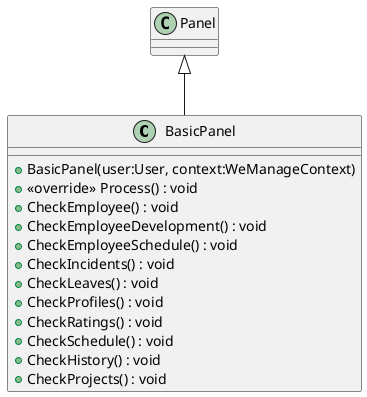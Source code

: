 @startuml
class BasicPanel {
    + BasicPanel(user:User, context:WeManageContext)
    + <<override>> Process() : void
    + CheckEmployee() : void
    + CheckEmployeeDevelopment() : void
    + CheckEmployeeSchedule() : void
    + CheckIncidents() : void
    + CheckLeaves() : void
    + CheckProfiles() : void
    + CheckRatings() : void
    + CheckSchedule() : void
    + CheckHistory() : void
    + CheckProjects() : void
}
Panel <|-- BasicPanel
@enduml
